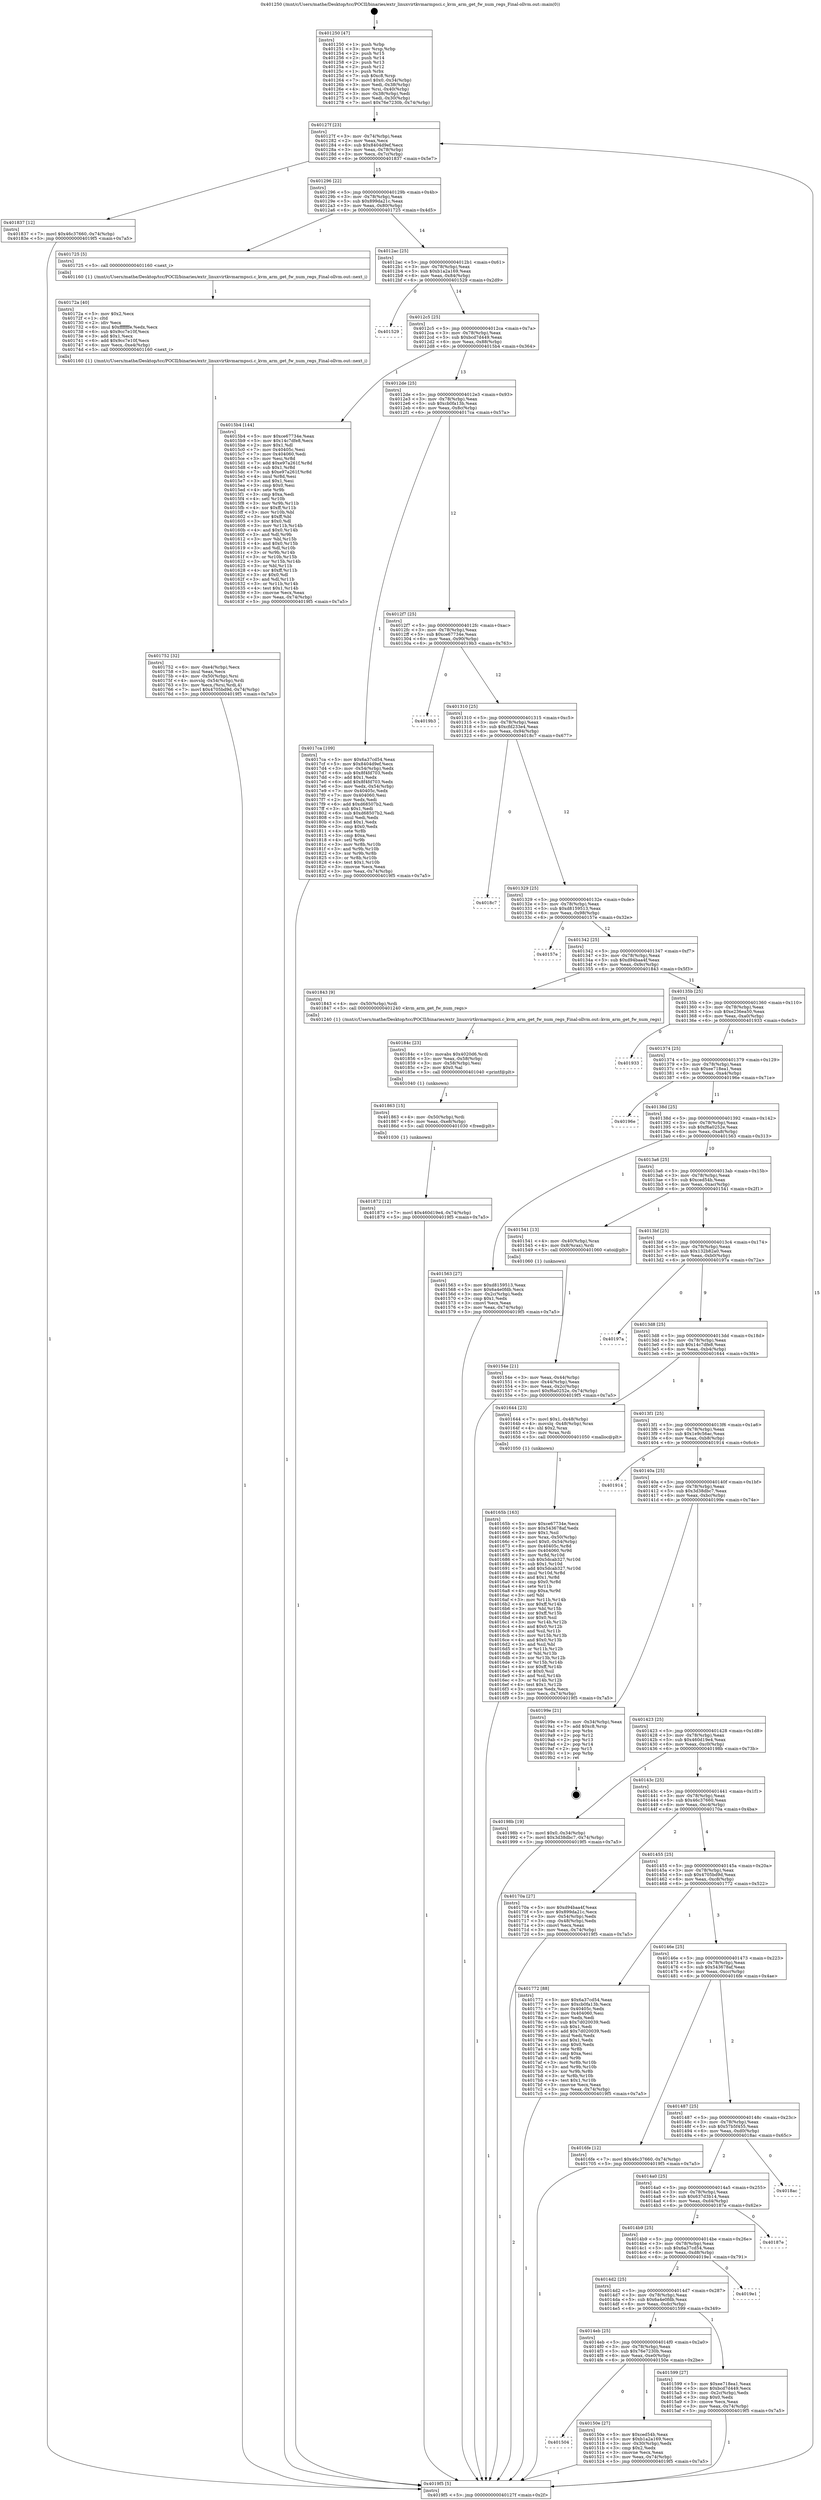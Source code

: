 digraph "0x401250" {
  label = "0x401250 (/mnt/c/Users/mathe/Desktop/tcc/POCII/binaries/extr_linuxvirtkvmarmpsci.c_kvm_arm_get_fw_num_regs_Final-ollvm.out::main(0))"
  labelloc = "t"
  node[shape=record]

  Entry [label="",width=0.3,height=0.3,shape=circle,fillcolor=black,style=filled]
  "0x40127f" [label="{
     0x40127f [23]\l
     | [instrs]\l
     &nbsp;&nbsp;0x40127f \<+3\>: mov -0x74(%rbp),%eax\l
     &nbsp;&nbsp;0x401282 \<+2\>: mov %eax,%ecx\l
     &nbsp;&nbsp;0x401284 \<+6\>: sub $0x8404d9ef,%ecx\l
     &nbsp;&nbsp;0x40128a \<+3\>: mov %eax,-0x78(%rbp)\l
     &nbsp;&nbsp;0x40128d \<+3\>: mov %ecx,-0x7c(%rbp)\l
     &nbsp;&nbsp;0x401290 \<+6\>: je 0000000000401837 \<main+0x5e7\>\l
  }"]
  "0x401837" [label="{
     0x401837 [12]\l
     | [instrs]\l
     &nbsp;&nbsp;0x401837 \<+7\>: movl $0x46c37660,-0x74(%rbp)\l
     &nbsp;&nbsp;0x40183e \<+5\>: jmp 00000000004019f5 \<main+0x7a5\>\l
  }"]
  "0x401296" [label="{
     0x401296 [22]\l
     | [instrs]\l
     &nbsp;&nbsp;0x401296 \<+5\>: jmp 000000000040129b \<main+0x4b\>\l
     &nbsp;&nbsp;0x40129b \<+3\>: mov -0x78(%rbp),%eax\l
     &nbsp;&nbsp;0x40129e \<+5\>: sub $0x899da21c,%eax\l
     &nbsp;&nbsp;0x4012a3 \<+3\>: mov %eax,-0x80(%rbp)\l
     &nbsp;&nbsp;0x4012a6 \<+6\>: je 0000000000401725 \<main+0x4d5\>\l
  }"]
  Exit [label="",width=0.3,height=0.3,shape=circle,fillcolor=black,style=filled,peripheries=2]
  "0x401725" [label="{
     0x401725 [5]\l
     | [instrs]\l
     &nbsp;&nbsp;0x401725 \<+5\>: call 0000000000401160 \<next_i\>\l
     | [calls]\l
     &nbsp;&nbsp;0x401160 \{1\} (/mnt/c/Users/mathe/Desktop/tcc/POCII/binaries/extr_linuxvirtkvmarmpsci.c_kvm_arm_get_fw_num_regs_Final-ollvm.out::next_i)\l
  }"]
  "0x4012ac" [label="{
     0x4012ac [25]\l
     | [instrs]\l
     &nbsp;&nbsp;0x4012ac \<+5\>: jmp 00000000004012b1 \<main+0x61\>\l
     &nbsp;&nbsp;0x4012b1 \<+3\>: mov -0x78(%rbp),%eax\l
     &nbsp;&nbsp;0x4012b4 \<+5\>: sub $0xb1a2a169,%eax\l
     &nbsp;&nbsp;0x4012b9 \<+6\>: mov %eax,-0x84(%rbp)\l
     &nbsp;&nbsp;0x4012bf \<+6\>: je 0000000000401529 \<main+0x2d9\>\l
  }"]
  "0x401872" [label="{
     0x401872 [12]\l
     | [instrs]\l
     &nbsp;&nbsp;0x401872 \<+7\>: movl $0x460d19e4,-0x74(%rbp)\l
     &nbsp;&nbsp;0x401879 \<+5\>: jmp 00000000004019f5 \<main+0x7a5\>\l
  }"]
  "0x401529" [label="{
     0x401529\l
  }", style=dashed]
  "0x4012c5" [label="{
     0x4012c5 [25]\l
     | [instrs]\l
     &nbsp;&nbsp;0x4012c5 \<+5\>: jmp 00000000004012ca \<main+0x7a\>\l
     &nbsp;&nbsp;0x4012ca \<+3\>: mov -0x78(%rbp),%eax\l
     &nbsp;&nbsp;0x4012cd \<+5\>: sub $0xbcd7d449,%eax\l
     &nbsp;&nbsp;0x4012d2 \<+6\>: mov %eax,-0x88(%rbp)\l
     &nbsp;&nbsp;0x4012d8 \<+6\>: je 00000000004015b4 \<main+0x364\>\l
  }"]
  "0x401863" [label="{
     0x401863 [15]\l
     | [instrs]\l
     &nbsp;&nbsp;0x401863 \<+4\>: mov -0x50(%rbp),%rdi\l
     &nbsp;&nbsp;0x401867 \<+6\>: mov %eax,-0xe8(%rbp)\l
     &nbsp;&nbsp;0x40186d \<+5\>: call 0000000000401030 \<free@plt\>\l
     | [calls]\l
     &nbsp;&nbsp;0x401030 \{1\} (unknown)\l
  }"]
  "0x4015b4" [label="{
     0x4015b4 [144]\l
     | [instrs]\l
     &nbsp;&nbsp;0x4015b4 \<+5\>: mov $0xce67734e,%eax\l
     &nbsp;&nbsp;0x4015b9 \<+5\>: mov $0x14c7dfe8,%ecx\l
     &nbsp;&nbsp;0x4015be \<+2\>: mov $0x1,%dl\l
     &nbsp;&nbsp;0x4015c0 \<+7\>: mov 0x40405c,%esi\l
     &nbsp;&nbsp;0x4015c7 \<+7\>: mov 0x404060,%edi\l
     &nbsp;&nbsp;0x4015ce \<+3\>: mov %esi,%r8d\l
     &nbsp;&nbsp;0x4015d1 \<+7\>: add $0xe97a261f,%r8d\l
     &nbsp;&nbsp;0x4015d8 \<+4\>: sub $0x1,%r8d\l
     &nbsp;&nbsp;0x4015dc \<+7\>: sub $0xe97a261f,%r8d\l
     &nbsp;&nbsp;0x4015e3 \<+4\>: imul %r8d,%esi\l
     &nbsp;&nbsp;0x4015e7 \<+3\>: and $0x1,%esi\l
     &nbsp;&nbsp;0x4015ea \<+3\>: cmp $0x0,%esi\l
     &nbsp;&nbsp;0x4015ed \<+4\>: sete %r9b\l
     &nbsp;&nbsp;0x4015f1 \<+3\>: cmp $0xa,%edi\l
     &nbsp;&nbsp;0x4015f4 \<+4\>: setl %r10b\l
     &nbsp;&nbsp;0x4015f8 \<+3\>: mov %r9b,%r11b\l
     &nbsp;&nbsp;0x4015fb \<+4\>: xor $0xff,%r11b\l
     &nbsp;&nbsp;0x4015ff \<+3\>: mov %r10b,%bl\l
     &nbsp;&nbsp;0x401602 \<+3\>: xor $0xff,%bl\l
     &nbsp;&nbsp;0x401605 \<+3\>: xor $0x0,%dl\l
     &nbsp;&nbsp;0x401608 \<+3\>: mov %r11b,%r14b\l
     &nbsp;&nbsp;0x40160b \<+4\>: and $0x0,%r14b\l
     &nbsp;&nbsp;0x40160f \<+3\>: and %dl,%r9b\l
     &nbsp;&nbsp;0x401612 \<+3\>: mov %bl,%r15b\l
     &nbsp;&nbsp;0x401615 \<+4\>: and $0x0,%r15b\l
     &nbsp;&nbsp;0x401619 \<+3\>: and %dl,%r10b\l
     &nbsp;&nbsp;0x40161c \<+3\>: or %r9b,%r14b\l
     &nbsp;&nbsp;0x40161f \<+3\>: or %r10b,%r15b\l
     &nbsp;&nbsp;0x401622 \<+3\>: xor %r15b,%r14b\l
     &nbsp;&nbsp;0x401625 \<+3\>: or %bl,%r11b\l
     &nbsp;&nbsp;0x401628 \<+4\>: xor $0xff,%r11b\l
     &nbsp;&nbsp;0x40162c \<+3\>: or $0x0,%dl\l
     &nbsp;&nbsp;0x40162f \<+3\>: and %dl,%r11b\l
     &nbsp;&nbsp;0x401632 \<+3\>: or %r11b,%r14b\l
     &nbsp;&nbsp;0x401635 \<+4\>: test $0x1,%r14b\l
     &nbsp;&nbsp;0x401639 \<+3\>: cmovne %ecx,%eax\l
     &nbsp;&nbsp;0x40163c \<+3\>: mov %eax,-0x74(%rbp)\l
     &nbsp;&nbsp;0x40163f \<+5\>: jmp 00000000004019f5 \<main+0x7a5\>\l
  }"]
  "0x4012de" [label="{
     0x4012de [25]\l
     | [instrs]\l
     &nbsp;&nbsp;0x4012de \<+5\>: jmp 00000000004012e3 \<main+0x93\>\l
     &nbsp;&nbsp;0x4012e3 \<+3\>: mov -0x78(%rbp),%eax\l
     &nbsp;&nbsp;0x4012e6 \<+5\>: sub $0xcb0fa13b,%eax\l
     &nbsp;&nbsp;0x4012eb \<+6\>: mov %eax,-0x8c(%rbp)\l
     &nbsp;&nbsp;0x4012f1 \<+6\>: je 00000000004017ca \<main+0x57a\>\l
  }"]
  "0x40184c" [label="{
     0x40184c [23]\l
     | [instrs]\l
     &nbsp;&nbsp;0x40184c \<+10\>: movabs $0x4020d6,%rdi\l
     &nbsp;&nbsp;0x401856 \<+3\>: mov %eax,-0x58(%rbp)\l
     &nbsp;&nbsp;0x401859 \<+3\>: mov -0x58(%rbp),%esi\l
     &nbsp;&nbsp;0x40185c \<+2\>: mov $0x0,%al\l
     &nbsp;&nbsp;0x40185e \<+5\>: call 0000000000401040 \<printf@plt\>\l
     | [calls]\l
     &nbsp;&nbsp;0x401040 \{1\} (unknown)\l
  }"]
  "0x4017ca" [label="{
     0x4017ca [109]\l
     | [instrs]\l
     &nbsp;&nbsp;0x4017ca \<+5\>: mov $0x6a37cd54,%eax\l
     &nbsp;&nbsp;0x4017cf \<+5\>: mov $0x8404d9ef,%ecx\l
     &nbsp;&nbsp;0x4017d4 \<+3\>: mov -0x54(%rbp),%edx\l
     &nbsp;&nbsp;0x4017d7 \<+6\>: sub $0x8f4fd703,%edx\l
     &nbsp;&nbsp;0x4017dd \<+3\>: add $0x1,%edx\l
     &nbsp;&nbsp;0x4017e0 \<+6\>: add $0x8f4fd703,%edx\l
     &nbsp;&nbsp;0x4017e6 \<+3\>: mov %edx,-0x54(%rbp)\l
     &nbsp;&nbsp;0x4017e9 \<+7\>: mov 0x40405c,%edx\l
     &nbsp;&nbsp;0x4017f0 \<+7\>: mov 0x404060,%esi\l
     &nbsp;&nbsp;0x4017f7 \<+2\>: mov %edx,%edi\l
     &nbsp;&nbsp;0x4017f9 \<+6\>: add $0xd68507b2,%edi\l
     &nbsp;&nbsp;0x4017ff \<+3\>: sub $0x1,%edi\l
     &nbsp;&nbsp;0x401802 \<+6\>: sub $0xd68507b2,%edi\l
     &nbsp;&nbsp;0x401808 \<+3\>: imul %edi,%edx\l
     &nbsp;&nbsp;0x40180b \<+3\>: and $0x1,%edx\l
     &nbsp;&nbsp;0x40180e \<+3\>: cmp $0x0,%edx\l
     &nbsp;&nbsp;0x401811 \<+4\>: sete %r8b\l
     &nbsp;&nbsp;0x401815 \<+3\>: cmp $0xa,%esi\l
     &nbsp;&nbsp;0x401818 \<+4\>: setl %r9b\l
     &nbsp;&nbsp;0x40181c \<+3\>: mov %r8b,%r10b\l
     &nbsp;&nbsp;0x40181f \<+3\>: and %r9b,%r10b\l
     &nbsp;&nbsp;0x401822 \<+3\>: xor %r9b,%r8b\l
     &nbsp;&nbsp;0x401825 \<+3\>: or %r8b,%r10b\l
     &nbsp;&nbsp;0x401828 \<+4\>: test $0x1,%r10b\l
     &nbsp;&nbsp;0x40182c \<+3\>: cmovne %ecx,%eax\l
     &nbsp;&nbsp;0x40182f \<+3\>: mov %eax,-0x74(%rbp)\l
     &nbsp;&nbsp;0x401832 \<+5\>: jmp 00000000004019f5 \<main+0x7a5\>\l
  }"]
  "0x4012f7" [label="{
     0x4012f7 [25]\l
     | [instrs]\l
     &nbsp;&nbsp;0x4012f7 \<+5\>: jmp 00000000004012fc \<main+0xac\>\l
     &nbsp;&nbsp;0x4012fc \<+3\>: mov -0x78(%rbp),%eax\l
     &nbsp;&nbsp;0x4012ff \<+5\>: sub $0xce67734e,%eax\l
     &nbsp;&nbsp;0x401304 \<+6\>: mov %eax,-0x90(%rbp)\l
     &nbsp;&nbsp;0x40130a \<+6\>: je 00000000004019b3 \<main+0x763\>\l
  }"]
  "0x401752" [label="{
     0x401752 [32]\l
     | [instrs]\l
     &nbsp;&nbsp;0x401752 \<+6\>: mov -0xe4(%rbp),%ecx\l
     &nbsp;&nbsp;0x401758 \<+3\>: imul %eax,%ecx\l
     &nbsp;&nbsp;0x40175b \<+4\>: mov -0x50(%rbp),%rsi\l
     &nbsp;&nbsp;0x40175f \<+4\>: movslq -0x54(%rbp),%rdi\l
     &nbsp;&nbsp;0x401763 \<+3\>: mov %ecx,(%rsi,%rdi,4)\l
     &nbsp;&nbsp;0x401766 \<+7\>: movl $0x4705bd9d,-0x74(%rbp)\l
     &nbsp;&nbsp;0x40176d \<+5\>: jmp 00000000004019f5 \<main+0x7a5\>\l
  }"]
  "0x4019b3" [label="{
     0x4019b3\l
  }", style=dashed]
  "0x401310" [label="{
     0x401310 [25]\l
     | [instrs]\l
     &nbsp;&nbsp;0x401310 \<+5\>: jmp 0000000000401315 \<main+0xc5\>\l
     &nbsp;&nbsp;0x401315 \<+3\>: mov -0x78(%rbp),%eax\l
     &nbsp;&nbsp;0x401318 \<+5\>: sub $0xcfd233e4,%eax\l
     &nbsp;&nbsp;0x40131d \<+6\>: mov %eax,-0x94(%rbp)\l
     &nbsp;&nbsp;0x401323 \<+6\>: je 00000000004018c7 \<main+0x677\>\l
  }"]
  "0x40172a" [label="{
     0x40172a [40]\l
     | [instrs]\l
     &nbsp;&nbsp;0x40172a \<+5\>: mov $0x2,%ecx\l
     &nbsp;&nbsp;0x40172f \<+1\>: cltd\l
     &nbsp;&nbsp;0x401730 \<+2\>: idiv %ecx\l
     &nbsp;&nbsp;0x401732 \<+6\>: imul $0xfffffffe,%edx,%ecx\l
     &nbsp;&nbsp;0x401738 \<+6\>: sub $0x9cc7e10f,%ecx\l
     &nbsp;&nbsp;0x40173e \<+3\>: add $0x1,%ecx\l
     &nbsp;&nbsp;0x401741 \<+6\>: add $0x9cc7e10f,%ecx\l
     &nbsp;&nbsp;0x401747 \<+6\>: mov %ecx,-0xe4(%rbp)\l
     &nbsp;&nbsp;0x40174d \<+5\>: call 0000000000401160 \<next_i\>\l
     | [calls]\l
     &nbsp;&nbsp;0x401160 \{1\} (/mnt/c/Users/mathe/Desktop/tcc/POCII/binaries/extr_linuxvirtkvmarmpsci.c_kvm_arm_get_fw_num_regs_Final-ollvm.out::next_i)\l
  }"]
  "0x4018c7" [label="{
     0x4018c7\l
  }", style=dashed]
  "0x401329" [label="{
     0x401329 [25]\l
     | [instrs]\l
     &nbsp;&nbsp;0x401329 \<+5\>: jmp 000000000040132e \<main+0xde\>\l
     &nbsp;&nbsp;0x40132e \<+3\>: mov -0x78(%rbp),%eax\l
     &nbsp;&nbsp;0x401331 \<+5\>: sub $0xd8159513,%eax\l
     &nbsp;&nbsp;0x401336 \<+6\>: mov %eax,-0x98(%rbp)\l
     &nbsp;&nbsp;0x40133c \<+6\>: je 000000000040157e \<main+0x32e\>\l
  }"]
  "0x40165b" [label="{
     0x40165b [163]\l
     | [instrs]\l
     &nbsp;&nbsp;0x40165b \<+5\>: mov $0xce67734e,%ecx\l
     &nbsp;&nbsp;0x401660 \<+5\>: mov $0x543678af,%edx\l
     &nbsp;&nbsp;0x401665 \<+3\>: mov $0x1,%sil\l
     &nbsp;&nbsp;0x401668 \<+4\>: mov %rax,-0x50(%rbp)\l
     &nbsp;&nbsp;0x40166c \<+7\>: movl $0x0,-0x54(%rbp)\l
     &nbsp;&nbsp;0x401673 \<+8\>: mov 0x40405c,%r8d\l
     &nbsp;&nbsp;0x40167b \<+8\>: mov 0x404060,%r9d\l
     &nbsp;&nbsp;0x401683 \<+3\>: mov %r8d,%r10d\l
     &nbsp;&nbsp;0x401686 \<+7\>: sub $0x5dcab327,%r10d\l
     &nbsp;&nbsp;0x40168d \<+4\>: sub $0x1,%r10d\l
     &nbsp;&nbsp;0x401691 \<+7\>: add $0x5dcab327,%r10d\l
     &nbsp;&nbsp;0x401698 \<+4\>: imul %r10d,%r8d\l
     &nbsp;&nbsp;0x40169c \<+4\>: and $0x1,%r8d\l
     &nbsp;&nbsp;0x4016a0 \<+4\>: cmp $0x0,%r8d\l
     &nbsp;&nbsp;0x4016a4 \<+4\>: sete %r11b\l
     &nbsp;&nbsp;0x4016a8 \<+4\>: cmp $0xa,%r9d\l
     &nbsp;&nbsp;0x4016ac \<+3\>: setl %bl\l
     &nbsp;&nbsp;0x4016af \<+3\>: mov %r11b,%r14b\l
     &nbsp;&nbsp;0x4016b2 \<+4\>: xor $0xff,%r14b\l
     &nbsp;&nbsp;0x4016b6 \<+3\>: mov %bl,%r15b\l
     &nbsp;&nbsp;0x4016b9 \<+4\>: xor $0xff,%r15b\l
     &nbsp;&nbsp;0x4016bd \<+4\>: xor $0x0,%sil\l
     &nbsp;&nbsp;0x4016c1 \<+3\>: mov %r14b,%r12b\l
     &nbsp;&nbsp;0x4016c4 \<+4\>: and $0x0,%r12b\l
     &nbsp;&nbsp;0x4016c8 \<+3\>: and %sil,%r11b\l
     &nbsp;&nbsp;0x4016cb \<+3\>: mov %r15b,%r13b\l
     &nbsp;&nbsp;0x4016ce \<+4\>: and $0x0,%r13b\l
     &nbsp;&nbsp;0x4016d2 \<+3\>: and %sil,%bl\l
     &nbsp;&nbsp;0x4016d5 \<+3\>: or %r11b,%r12b\l
     &nbsp;&nbsp;0x4016d8 \<+3\>: or %bl,%r13b\l
     &nbsp;&nbsp;0x4016db \<+3\>: xor %r13b,%r12b\l
     &nbsp;&nbsp;0x4016de \<+3\>: or %r15b,%r14b\l
     &nbsp;&nbsp;0x4016e1 \<+4\>: xor $0xff,%r14b\l
     &nbsp;&nbsp;0x4016e5 \<+4\>: or $0x0,%sil\l
     &nbsp;&nbsp;0x4016e9 \<+3\>: and %sil,%r14b\l
     &nbsp;&nbsp;0x4016ec \<+3\>: or %r14b,%r12b\l
     &nbsp;&nbsp;0x4016ef \<+4\>: test $0x1,%r12b\l
     &nbsp;&nbsp;0x4016f3 \<+3\>: cmovne %edx,%ecx\l
     &nbsp;&nbsp;0x4016f6 \<+3\>: mov %ecx,-0x74(%rbp)\l
     &nbsp;&nbsp;0x4016f9 \<+5\>: jmp 00000000004019f5 \<main+0x7a5\>\l
  }"]
  "0x40157e" [label="{
     0x40157e\l
  }", style=dashed]
  "0x401342" [label="{
     0x401342 [25]\l
     | [instrs]\l
     &nbsp;&nbsp;0x401342 \<+5\>: jmp 0000000000401347 \<main+0xf7\>\l
     &nbsp;&nbsp;0x401347 \<+3\>: mov -0x78(%rbp),%eax\l
     &nbsp;&nbsp;0x40134a \<+5\>: sub $0xd94baa4f,%eax\l
     &nbsp;&nbsp;0x40134f \<+6\>: mov %eax,-0x9c(%rbp)\l
     &nbsp;&nbsp;0x401355 \<+6\>: je 0000000000401843 \<main+0x5f3\>\l
  }"]
  "0x40154e" [label="{
     0x40154e [21]\l
     | [instrs]\l
     &nbsp;&nbsp;0x40154e \<+3\>: mov %eax,-0x44(%rbp)\l
     &nbsp;&nbsp;0x401551 \<+3\>: mov -0x44(%rbp),%eax\l
     &nbsp;&nbsp;0x401554 \<+3\>: mov %eax,-0x2c(%rbp)\l
     &nbsp;&nbsp;0x401557 \<+7\>: movl $0xf6a0252e,-0x74(%rbp)\l
     &nbsp;&nbsp;0x40155e \<+5\>: jmp 00000000004019f5 \<main+0x7a5\>\l
  }"]
  "0x401843" [label="{
     0x401843 [9]\l
     | [instrs]\l
     &nbsp;&nbsp;0x401843 \<+4\>: mov -0x50(%rbp),%rdi\l
     &nbsp;&nbsp;0x401847 \<+5\>: call 0000000000401240 \<kvm_arm_get_fw_num_regs\>\l
     | [calls]\l
     &nbsp;&nbsp;0x401240 \{1\} (/mnt/c/Users/mathe/Desktop/tcc/POCII/binaries/extr_linuxvirtkvmarmpsci.c_kvm_arm_get_fw_num_regs_Final-ollvm.out::kvm_arm_get_fw_num_regs)\l
  }"]
  "0x40135b" [label="{
     0x40135b [25]\l
     | [instrs]\l
     &nbsp;&nbsp;0x40135b \<+5\>: jmp 0000000000401360 \<main+0x110\>\l
     &nbsp;&nbsp;0x401360 \<+3\>: mov -0x78(%rbp),%eax\l
     &nbsp;&nbsp;0x401363 \<+5\>: sub $0xe236ea50,%eax\l
     &nbsp;&nbsp;0x401368 \<+6\>: mov %eax,-0xa0(%rbp)\l
     &nbsp;&nbsp;0x40136e \<+6\>: je 0000000000401933 \<main+0x6e3\>\l
  }"]
  "0x401250" [label="{
     0x401250 [47]\l
     | [instrs]\l
     &nbsp;&nbsp;0x401250 \<+1\>: push %rbp\l
     &nbsp;&nbsp;0x401251 \<+3\>: mov %rsp,%rbp\l
     &nbsp;&nbsp;0x401254 \<+2\>: push %r15\l
     &nbsp;&nbsp;0x401256 \<+2\>: push %r14\l
     &nbsp;&nbsp;0x401258 \<+2\>: push %r13\l
     &nbsp;&nbsp;0x40125a \<+2\>: push %r12\l
     &nbsp;&nbsp;0x40125c \<+1\>: push %rbx\l
     &nbsp;&nbsp;0x40125d \<+7\>: sub $0xc8,%rsp\l
     &nbsp;&nbsp;0x401264 \<+7\>: movl $0x0,-0x34(%rbp)\l
     &nbsp;&nbsp;0x40126b \<+3\>: mov %edi,-0x38(%rbp)\l
     &nbsp;&nbsp;0x40126e \<+4\>: mov %rsi,-0x40(%rbp)\l
     &nbsp;&nbsp;0x401272 \<+3\>: mov -0x38(%rbp),%edi\l
     &nbsp;&nbsp;0x401275 \<+3\>: mov %edi,-0x30(%rbp)\l
     &nbsp;&nbsp;0x401278 \<+7\>: movl $0x76e7230b,-0x74(%rbp)\l
  }"]
  "0x401933" [label="{
     0x401933\l
  }", style=dashed]
  "0x401374" [label="{
     0x401374 [25]\l
     | [instrs]\l
     &nbsp;&nbsp;0x401374 \<+5\>: jmp 0000000000401379 \<main+0x129\>\l
     &nbsp;&nbsp;0x401379 \<+3\>: mov -0x78(%rbp),%eax\l
     &nbsp;&nbsp;0x40137c \<+5\>: sub $0xee718ea1,%eax\l
     &nbsp;&nbsp;0x401381 \<+6\>: mov %eax,-0xa4(%rbp)\l
     &nbsp;&nbsp;0x401387 \<+6\>: je 000000000040196e \<main+0x71e\>\l
  }"]
  "0x4019f5" [label="{
     0x4019f5 [5]\l
     | [instrs]\l
     &nbsp;&nbsp;0x4019f5 \<+5\>: jmp 000000000040127f \<main+0x2f\>\l
  }"]
  "0x40196e" [label="{
     0x40196e\l
  }", style=dashed]
  "0x40138d" [label="{
     0x40138d [25]\l
     | [instrs]\l
     &nbsp;&nbsp;0x40138d \<+5\>: jmp 0000000000401392 \<main+0x142\>\l
     &nbsp;&nbsp;0x401392 \<+3\>: mov -0x78(%rbp),%eax\l
     &nbsp;&nbsp;0x401395 \<+5\>: sub $0xf6a0252e,%eax\l
     &nbsp;&nbsp;0x40139a \<+6\>: mov %eax,-0xa8(%rbp)\l
     &nbsp;&nbsp;0x4013a0 \<+6\>: je 0000000000401563 \<main+0x313\>\l
  }"]
  "0x401504" [label="{
     0x401504\l
  }", style=dashed]
  "0x401563" [label="{
     0x401563 [27]\l
     | [instrs]\l
     &nbsp;&nbsp;0x401563 \<+5\>: mov $0xd8159513,%eax\l
     &nbsp;&nbsp;0x401568 \<+5\>: mov $0x6a4e0fdb,%ecx\l
     &nbsp;&nbsp;0x40156d \<+3\>: mov -0x2c(%rbp),%edx\l
     &nbsp;&nbsp;0x401570 \<+3\>: cmp $0x1,%edx\l
     &nbsp;&nbsp;0x401573 \<+3\>: cmovl %ecx,%eax\l
     &nbsp;&nbsp;0x401576 \<+3\>: mov %eax,-0x74(%rbp)\l
     &nbsp;&nbsp;0x401579 \<+5\>: jmp 00000000004019f5 \<main+0x7a5\>\l
  }"]
  "0x4013a6" [label="{
     0x4013a6 [25]\l
     | [instrs]\l
     &nbsp;&nbsp;0x4013a6 \<+5\>: jmp 00000000004013ab \<main+0x15b\>\l
     &nbsp;&nbsp;0x4013ab \<+3\>: mov -0x78(%rbp),%eax\l
     &nbsp;&nbsp;0x4013ae \<+5\>: sub $0xced54b,%eax\l
     &nbsp;&nbsp;0x4013b3 \<+6\>: mov %eax,-0xac(%rbp)\l
     &nbsp;&nbsp;0x4013b9 \<+6\>: je 0000000000401541 \<main+0x2f1\>\l
  }"]
  "0x40150e" [label="{
     0x40150e [27]\l
     | [instrs]\l
     &nbsp;&nbsp;0x40150e \<+5\>: mov $0xced54b,%eax\l
     &nbsp;&nbsp;0x401513 \<+5\>: mov $0xb1a2a169,%ecx\l
     &nbsp;&nbsp;0x401518 \<+3\>: mov -0x30(%rbp),%edx\l
     &nbsp;&nbsp;0x40151b \<+3\>: cmp $0x2,%edx\l
     &nbsp;&nbsp;0x40151e \<+3\>: cmovne %ecx,%eax\l
     &nbsp;&nbsp;0x401521 \<+3\>: mov %eax,-0x74(%rbp)\l
     &nbsp;&nbsp;0x401524 \<+5\>: jmp 00000000004019f5 \<main+0x7a5\>\l
  }"]
  "0x401541" [label="{
     0x401541 [13]\l
     | [instrs]\l
     &nbsp;&nbsp;0x401541 \<+4\>: mov -0x40(%rbp),%rax\l
     &nbsp;&nbsp;0x401545 \<+4\>: mov 0x8(%rax),%rdi\l
     &nbsp;&nbsp;0x401549 \<+5\>: call 0000000000401060 \<atoi@plt\>\l
     | [calls]\l
     &nbsp;&nbsp;0x401060 \{1\} (unknown)\l
  }"]
  "0x4013bf" [label="{
     0x4013bf [25]\l
     | [instrs]\l
     &nbsp;&nbsp;0x4013bf \<+5\>: jmp 00000000004013c4 \<main+0x174\>\l
     &nbsp;&nbsp;0x4013c4 \<+3\>: mov -0x78(%rbp),%eax\l
     &nbsp;&nbsp;0x4013c7 \<+5\>: sub $0x132b82a0,%eax\l
     &nbsp;&nbsp;0x4013cc \<+6\>: mov %eax,-0xb0(%rbp)\l
     &nbsp;&nbsp;0x4013d2 \<+6\>: je 000000000040197a \<main+0x72a\>\l
  }"]
  "0x4014eb" [label="{
     0x4014eb [25]\l
     | [instrs]\l
     &nbsp;&nbsp;0x4014eb \<+5\>: jmp 00000000004014f0 \<main+0x2a0\>\l
     &nbsp;&nbsp;0x4014f0 \<+3\>: mov -0x78(%rbp),%eax\l
     &nbsp;&nbsp;0x4014f3 \<+5\>: sub $0x76e7230b,%eax\l
     &nbsp;&nbsp;0x4014f8 \<+6\>: mov %eax,-0xe0(%rbp)\l
     &nbsp;&nbsp;0x4014fe \<+6\>: je 000000000040150e \<main+0x2be\>\l
  }"]
  "0x40197a" [label="{
     0x40197a\l
  }", style=dashed]
  "0x4013d8" [label="{
     0x4013d8 [25]\l
     | [instrs]\l
     &nbsp;&nbsp;0x4013d8 \<+5\>: jmp 00000000004013dd \<main+0x18d\>\l
     &nbsp;&nbsp;0x4013dd \<+3\>: mov -0x78(%rbp),%eax\l
     &nbsp;&nbsp;0x4013e0 \<+5\>: sub $0x14c7dfe8,%eax\l
     &nbsp;&nbsp;0x4013e5 \<+6\>: mov %eax,-0xb4(%rbp)\l
     &nbsp;&nbsp;0x4013eb \<+6\>: je 0000000000401644 \<main+0x3f4\>\l
  }"]
  "0x401599" [label="{
     0x401599 [27]\l
     | [instrs]\l
     &nbsp;&nbsp;0x401599 \<+5\>: mov $0xee718ea1,%eax\l
     &nbsp;&nbsp;0x40159e \<+5\>: mov $0xbcd7d449,%ecx\l
     &nbsp;&nbsp;0x4015a3 \<+3\>: mov -0x2c(%rbp),%edx\l
     &nbsp;&nbsp;0x4015a6 \<+3\>: cmp $0x0,%edx\l
     &nbsp;&nbsp;0x4015a9 \<+3\>: cmove %ecx,%eax\l
     &nbsp;&nbsp;0x4015ac \<+3\>: mov %eax,-0x74(%rbp)\l
     &nbsp;&nbsp;0x4015af \<+5\>: jmp 00000000004019f5 \<main+0x7a5\>\l
  }"]
  "0x401644" [label="{
     0x401644 [23]\l
     | [instrs]\l
     &nbsp;&nbsp;0x401644 \<+7\>: movl $0x1,-0x48(%rbp)\l
     &nbsp;&nbsp;0x40164b \<+4\>: movslq -0x48(%rbp),%rax\l
     &nbsp;&nbsp;0x40164f \<+4\>: shl $0x2,%rax\l
     &nbsp;&nbsp;0x401653 \<+3\>: mov %rax,%rdi\l
     &nbsp;&nbsp;0x401656 \<+5\>: call 0000000000401050 \<malloc@plt\>\l
     | [calls]\l
     &nbsp;&nbsp;0x401050 \{1\} (unknown)\l
  }"]
  "0x4013f1" [label="{
     0x4013f1 [25]\l
     | [instrs]\l
     &nbsp;&nbsp;0x4013f1 \<+5\>: jmp 00000000004013f6 \<main+0x1a6\>\l
     &nbsp;&nbsp;0x4013f6 \<+3\>: mov -0x78(%rbp),%eax\l
     &nbsp;&nbsp;0x4013f9 \<+5\>: sub $0x1e9c56ac,%eax\l
     &nbsp;&nbsp;0x4013fe \<+6\>: mov %eax,-0xb8(%rbp)\l
     &nbsp;&nbsp;0x401404 \<+6\>: je 0000000000401914 \<main+0x6c4\>\l
  }"]
  "0x4014d2" [label="{
     0x4014d2 [25]\l
     | [instrs]\l
     &nbsp;&nbsp;0x4014d2 \<+5\>: jmp 00000000004014d7 \<main+0x287\>\l
     &nbsp;&nbsp;0x4014d7 \<+3\>: mov -0x78(%rbp),%eax\l
     &nbsp;&nbsp;0x4014da \<+5\>: sub $0x6a4e0fdb,%eax\l
     &nbsp;&nbsp;0x4014df \<+6\>: mov %eax,-0xdc(%rbp)\l
     &nbsp;&nbsp;0x4014e5 \<+6\>: je 0000000000401599 \<main+0x349\>\l
  }"]
  "0x401914" [label="{
     0x401914\l
  }", style=dashed]
  "0x40140a" [label="{
     0x40140a [25]\l
     | [instrs]\l
     &nbsp;&nbsp;0x40140a \<+5\>: jmp 000000000040140f \<main+0x1bf\>\l
     &nbsp;&nbsp;0x40140f \<+3\>: mov -0x78(%rbp),%eax\l
     &nbsp;&nbsp;0x401412 \<+5\>: sub $0x3d38dbc7,%eax\l
     &nbsp;&nbsp;0x401417 \<+6\>: mov %eax,-0xbc(%rbp)\l
     &nbsp;&nbsp;0x40141d \<+6\>: je 000000000040199e \<main+0x74e\>\l
  }"]
  "0x4019e1" [label="{
     0x4019e1\l
  }", style=dashed]
  "0x40199e" [label="{
     0x40199e [21]\l
     | [instrs]\l
     &nbsp;&nbsp;0x40199e \<+3\>: mov -0x34(%rbp),%eax\l
     &nbsp;&nbsp;0x4019a1 \<+7\>: add $0xc8,%rsp\l
     &nbsp;&nbsp;0x4019a8 \<+1\>: pop %rbx\l
     &nbsp;&nbsp;0x4019a9 \<+2\>: pop %r12\l
     &nbsp;&nbsp;0x4019ab \<+2\>: pop %r13\l
     &nbsp;&nbsp;0x4019ad \<+2\>: pop %r14\l
     &nbsp;&nbsp;0x4019af \<+2\>: pop %r15\l
     &nbsp;&nbsp;0x4019b1 \<+1\>: pop %rbp\l
     &nbsp;&nbsp;0x4019b2 \<+1\>: ret\l
  }"]
  "0x401423" [label="{
     0x401423 [25]\l
     | [instrs]\l
     &nbsp;&nbsp;0x401423 \<+5\>: jmp 0000000000401428 \<main+0x1d8\>\l
     &nbsp;&nbsp;0x401428 \<+3\>: mov -0x78(%rbp),%eax\l
     &nbsp;&nbsp;0x40142b \<+5\>: sub $0x460d19e4,%eax\l
     &nbsp;&nbsp;0x401430 \<+6\>: mov %eax,-0xc0(%rbp)\l
     &nbsp;&nbsp;0x401436 \<+6\>: je 000000000040198b \<main+0x73b\>\l
  }"]
  "0x4014b9" [label="{
     0x4014b9 [25]\l
     | [instrs]\l
     &nbsp;&nbsp;0x4014b9 \<+5\>: jmp 00000000004014be \<main+0x26e\>\l
     &nbsp;&nbsp;0x4014be \<+3\>: mov -0x78(%rbp),%eax\l
     &nbsp;&nbsp;0x4014c1 \<+5\>: sub $0x6a37cd54,%eax\l
     &nbsp;&nbsp;0x4014c6 \<+6\>: mov %eax,-0xd8(%rbp)\l
     &nbsp;&nbsp;0x4014cc \<+6\>: je 00000000004019e1 \<main+0x791\>\l
  }"]
  "0x40198b" [label="{
     0x40198b [19]\l
     | [instrs]\l
     &nbsp;&nbsp;0x40198b \<+7\>: movl $0x0,-0x34(%rbp)\l
     &nbsp;&nbsp;0x401992 \<+7\>: movl $0x3d38dbc7,-0x74(%rbp)\l
     &nbsp;&nbsp;0x401999 \<+5\>: jmp 00000000004019f5 \<main+0x7a5\>\l
  }"]
  "0x40143c" [label="{
     0x40143c [25]\l
     | [instrs]\l
     &nbsp;&nbsp;0x40143c \<+5\>: jmp 0000000000401441 \<main+0x1f1\>\l
     &nbsp;&nbsp;0x401441 \<+3\>: mov -0x78(%rbp),%eax\l
     &nbsp;&nbsp;0x401444 \<+5\>: sub $0x46c37660,%eax\l
     &nbsp;&nbsp;0x401449 \<+6\>: mov %eax,-0xc4(%rbp)\l
     &nbsp;&nbsp;0x40144f \<+6\>: je 000000000040170a \<main+0x4ba\>\l
  }"]
  "0x40187e" [label="{
     0x40187e\l
  }", style=dashed]
  "0x40170a" [label="{
     0x40170a [27]\l
     | [instrs]\l
     &nbsp;&nbsp;0x40170a \<+5\>: mov $0xd94baa4f,%eax\l
     &nbsp;&nbsp;0x40170f \<+5\>: mov $0x899da21c,%ecx\l
     &nbsp;&nbsp;0x401714 \<+3\>: mov -0x54(%rbp),%edx\l
     &nbsp;&nbsp;0x401717 \<+3\>: cmp -0x48(%rbp),%edx\l
     &nbsp;&nbsp;0x40171a \<+3\>: cmovl %ecx,%eax\l
     &nbsp;&nbsp;0x40171d \<+3\>: mov %eax,-0x74(%rbp)\l
     &nbsp;&nbsp;0x401720 \<+5\>: jmp 00000000004019f5 \<main+0x7a5\>\l
  }"]
  "0x401455" [label="{
     0x401455 [25]\l
     | [instrs]\l
     &nbsp;&nbsp;0x401455 \<+5\>: jmp 000000000040145a \<main+0x20a\>\l
     &nbsp;&nbsp;0x40145a \<+3\>: mov -0x78(%rbp),%eax\l
     &nbsp;&nbsp;0x40145d \<+5\>: sub $0x4705bd9d,%eax\l
     &nbsp;&nbsp;0x401462 \<+6\>: mov %eax,-0xc8(%rbp)\l
     &nbsp;&nbsp;0x401468 \<+6\>: je 0000000000401772 \<main+0x522\>\l
  }"]
  "0x4014a0" [label="{
     0x4014a0 [25]\l
     | [instrs]\l
     &nbsp;&nbsp;0x4014a0 \<+5\>: jmp 00000000004014a5 \<main+0x255\>\l
     &nbsp;&nbsp;0x4014a5 \<+3\>: mov -0x78(%rbp),%eax\l
     &nbsp;&nbsp;0x4014a8 \<+5\>: sub $0x637d3b14,%eax\l
     &nbsp;&nbsp;0x4014ad \<+6\>: mov %eax,-0xd4(%rbp)\l
     &nbsp;&nbsp;0x4014b3 \<+6\>: je 000000000040187e \<main+0x62e\>\l
  }"]
  "0x401772" [label="{
     0x401772 [88]\l
     | [instrs]\l
     &nbsp;&nbsp;0x401772 \<+5\>: mov $0x6a37cd54,%eax\l
     &nbsp;&nbsp;0x401777 \<+5\>: mov $0xcb0fa13b,%ecx\l
     &nbsp;&nbsp;0x40177c \<+7\>: mov 0x40405c,%edx\l
     &nbsp;&nbsp;0x401783 \<+7\>: mov 0x404060,%esi\l
     &nbsp;&nbsp;0x40178a \<+2\>: mov %edx,%edi\l
     &nbsp;&nbsp;0x40178c \<+6\>: sub $0x7d020039,%edi\l
     &nbsp;&nbsp;0x401792 \<+3\>: sub $0x1,%edi\l
     &nbsp;&nbsp;0x401795 \<+6\>: add $0x7d020039,%edi\l
     &nbsp;&nbsp;0x40179b \<+3\>: imul %edi,%edx\l
     &nbsp;&nbsp;0x40179e \<+3\>: and $0x1,%edx\l
     &nbsp;&nbsp;0x4017a1 \<+3\>: cmp $0x0,%edx\l
     &nbsp;&nbsp;0x4017a4 \<+4\>: sete %r8b\l
     &nbsp;&nbsp;0x4017a8 \<+3\>: cmp $0xa,%esi\l
     &nbsp;&nbsp;0x4017ab \<+4\>: setl %r9b\l
     &nbsp;&nbsp;0x4017af \<+3\>: mov %r8b,%r10b\l
     &nbsp;&nbsp;0x4017b2 \<+3\>: and %r9b,%r10b\l
     &nbsp;&nbsp;0x4017b5 \<+3\>: xor %r9b,%r8b\l
     &nbsp;&nbsp;0x4017b8 \<+3\>: or %r8b,%r10b\l
     &nbsp;&nbsp;0x4017bb \<+4\>: test $0x1,%r10b\l
     &nbsp;&nbsp;0x4017bf \<+3\>: cmovne %ecx,%eax\l
     &nbsp;&nbsp;0x4017c2 \<+3\>: mov %eax,-0x74(%rbp)\l
     &nbsp;&nbsp;0x4017c5 \<+5\>: jmp 00000000004019f5 \<main+0x7a5\>\l
  }"]
  "0x40146e" [label="{
     0x40146e [25]\l
     | [instrs]\l
     &nbsp;&nbsp;0x40146e \<+5\>: jmp 0000000000401473 \<main+0x223\>\l
     &nbsp;&nbsp;0x401473 \<+3\>: mov -0x78(%rbp),%eax\l
     &nbsp;&nbsp;0x401476 \<+5\>: sub $0x543678af,%eax\l
     &nbsp;&nbsp;0x40147b \<+6\>: mov %eax,-0xcc(%rbp)\l
     &nbsp;&nbsp;0x401481 \<+6\>: je 00000000004016fe \<main+0x4ae\>\l
  }"]
  "0x4018ac" [label="{
     0x4018ac\l
  }", style=dashed]
  "0x4016fe" [label="{
     0x4016fe [12]\l
     | [instrs]\l
     &nbsp;&nbsp;0x4016fe \<+7\>: movl $0x46c37660,-0x74(%rbp)\l
     &nbsp;&nbsp;0x401705 \<+5\>: jmp 00000000004019f5 \<main+0x7a5\>\l
  }"]
  "0x401487" [label="{
     0x401487 [25]\l
     | [instrs]\l
     &nbsp;&nbsp;0x401487 \<+5\>: jmp 000000000040148c \<main+0x23c\>\l
     &nbsp;&nbsp;0x40148c \<+3\>: mov -0x78(%rbp),%eax\l
     &nbsp;&nbsp;0x40148f \<+5\>: sub $0x57b5f455,%eax\l
     &nbsp;&nbsp;0x401494 \<+6\>: mov %eax,-0xd0(%rbp)\l
     &nbsp;&nbsp;0x40149a \<+6\>: je 00000000004018ac \<main+0x65c\>\l
  }"]
  Entry -> "0x401250" [label=" 1"]
  "0x40127f" -> "0x401837" [label=" 1"]
  "0x40127f" -> "0x401296" [label=" 15"]
  "0x40199e" -> Exit [label=" 1"]
  "0x401296" -> "0x401725" [label=" 1"]
  "0x401296" -> "0x4012ac" [label=" 14"]
  "0x40198b" -> "0x4019f5" [label=" 1"]
  "0x4012ac" -> "0x401529" [label=" 0"]
  "0x4012ac" -> "0x4012c5" [label=" 14"]
  "0x401872" -> "0x4019f5" [label=" 1"]
  "0x4012c5" -> "0x4015b4" [label=" 1"]
  "0x4012c5" -> "0x4012de" [label=" 13"]
  "0x401863" -> "0x401872" [label=" 1"]
  "0x4012de" -> "0x4017ca" [label=" 1"]
  "0x4012de" -> "0x4012f7" [label=" 12"]
  "0x40184c" -> "0x401863" [label=" 1"]
  "0x4012f7" -> "0x4019b3" [label=" 0"]
  "0x4012f7" -> "0x401310" [label=" 12"]
  "0x401843" -> "0x40184c" [label=" 1"]
  "0x401310" -> "0x4018c7" [label=" 0"]
  "0x401310" -> "0x401329" [label=" 12"]
  "0x401837" -> "0x4019f5" [label=" 1"]
  "0x401329" -> "0x40157e" [label=" 0"]
  "0x401329" -> "0x401342" [label=" 12"]
  "0x4017ca" -> "0x4019f5" [label=" 1"]
  "0x401342" -> "0x401843" [label=" 1"]
  "0x401342" -> "0x40135b" [label=" 11"]
  "0x401772" -> "0x4019f5" [label=" 1"]
  "0x40135b" -> "0x401933" [label=" 0"]
  "0x40135b" -> "0x401374" [label=" 11"]
  "0x401752" -> "0x4019f5" [label=" 1"]
  "0x401374" -> "0x40196e" [label=" 0"]
  "0x401374" -> "0x40138d" [label=" 11"]
  "0x40172a" -> "0x401752" [label=" 1"]
  "0x40138d" -> "0x401563" [label=" 1"]
  "0x40138d" -> "0x4013a6" [label=" 10"]
  "0x401725" -> "0x40172a" [label=" 1"]
  "0x4013a6" -> "0x401541" [label=" 1"]
  "0x4013a6" -> "0x4013bf" [label=" 9"]
  "0x40170a" -> "0x4019f5" [label=" 2"]
  "0x4013bf" -> "0x40197a" [label=" 0"]
  "0x4013bf" -> "0x4013d8" [label=" 9"]
  "0x40165b" -> "0x4019f5" [label=" 1"]
  "0x4013d8" -> "0x401644" [label=" 1"]
  "0x4013d8" -> "0x4013f1" [label=" 8"]
  "0x401644" -> "0x40165b" [label=" 1"]
  "0x4013f1" -> "0x401914" [label=" 0"]
  "0x4013f1" -> "0x40140a" [label=" 8"]
  "0x401599" -> "0x4019f5" [label=" 1"]
  "0x40140a" -> "0x40199e" [label=" 1"]
  "0x40140a" -> "0x401423" [label=" 7"]
  "0x401563" -> "0x4019f5" [label=" 1"]
  "0x401423" -> "0x40198b" [label=" 1"]
  "0x401423" -> "0x40143c" [label=" 6"]
  "0x401541" -> "0x40154e" [label=" 1"]
  "0x40143c" -> "0x40170a" [label=" 2"]
  "0x40143c" -> "0x401455" [label=" 4"]
  "0x4019f5" -> "0x40127f" [label=" 15"]
  "0x401455" -> "0x401772" [label=" 1"]
  "0x401455" -> "0x40146e" [label=" 3"]
  "0x40150e" -> "0x4019f5" [label=" 1"]
  "0x40146e" -> "0x4016fe" [label=" 1"]
  "0x40146e" -> "0x401487" [label=" 2"]
  "0x4014eb" -> "0x401504" [label=" 0"]
  "0x401487" -> "0x4018ac" [label=" 0"]
  "0x401487" -> "0x4014a0" [label=" 2"]
  "0x401250" -> "0x40127f" [label=" 1"]
  "0x4014a0" -> "0x40187e" [label=" 0"]
  "0x4014a0" -> "0x4014b9" [label=" 2"]
  "0x40154e" -> "0x4019f5" [label=" 1"]
  "0x4014b9" -> "0x4019e1" [label=" 0"]
  "0x4014b9" -> "0x4014d2" [label=" 2"]
  "0x4015b4" -> "0x4019f5" [label=" 1"]
  "0x4014d2" -> "0x401599" [label=" 1"]
  "0x4014d2" -> "0x4014eb" [label=" 1"]
  "0x4016fe" -> "0x4019f5" [label=" 1"]
  "0x4014eb" -> "0x40150e" [label=" 1"]
}
